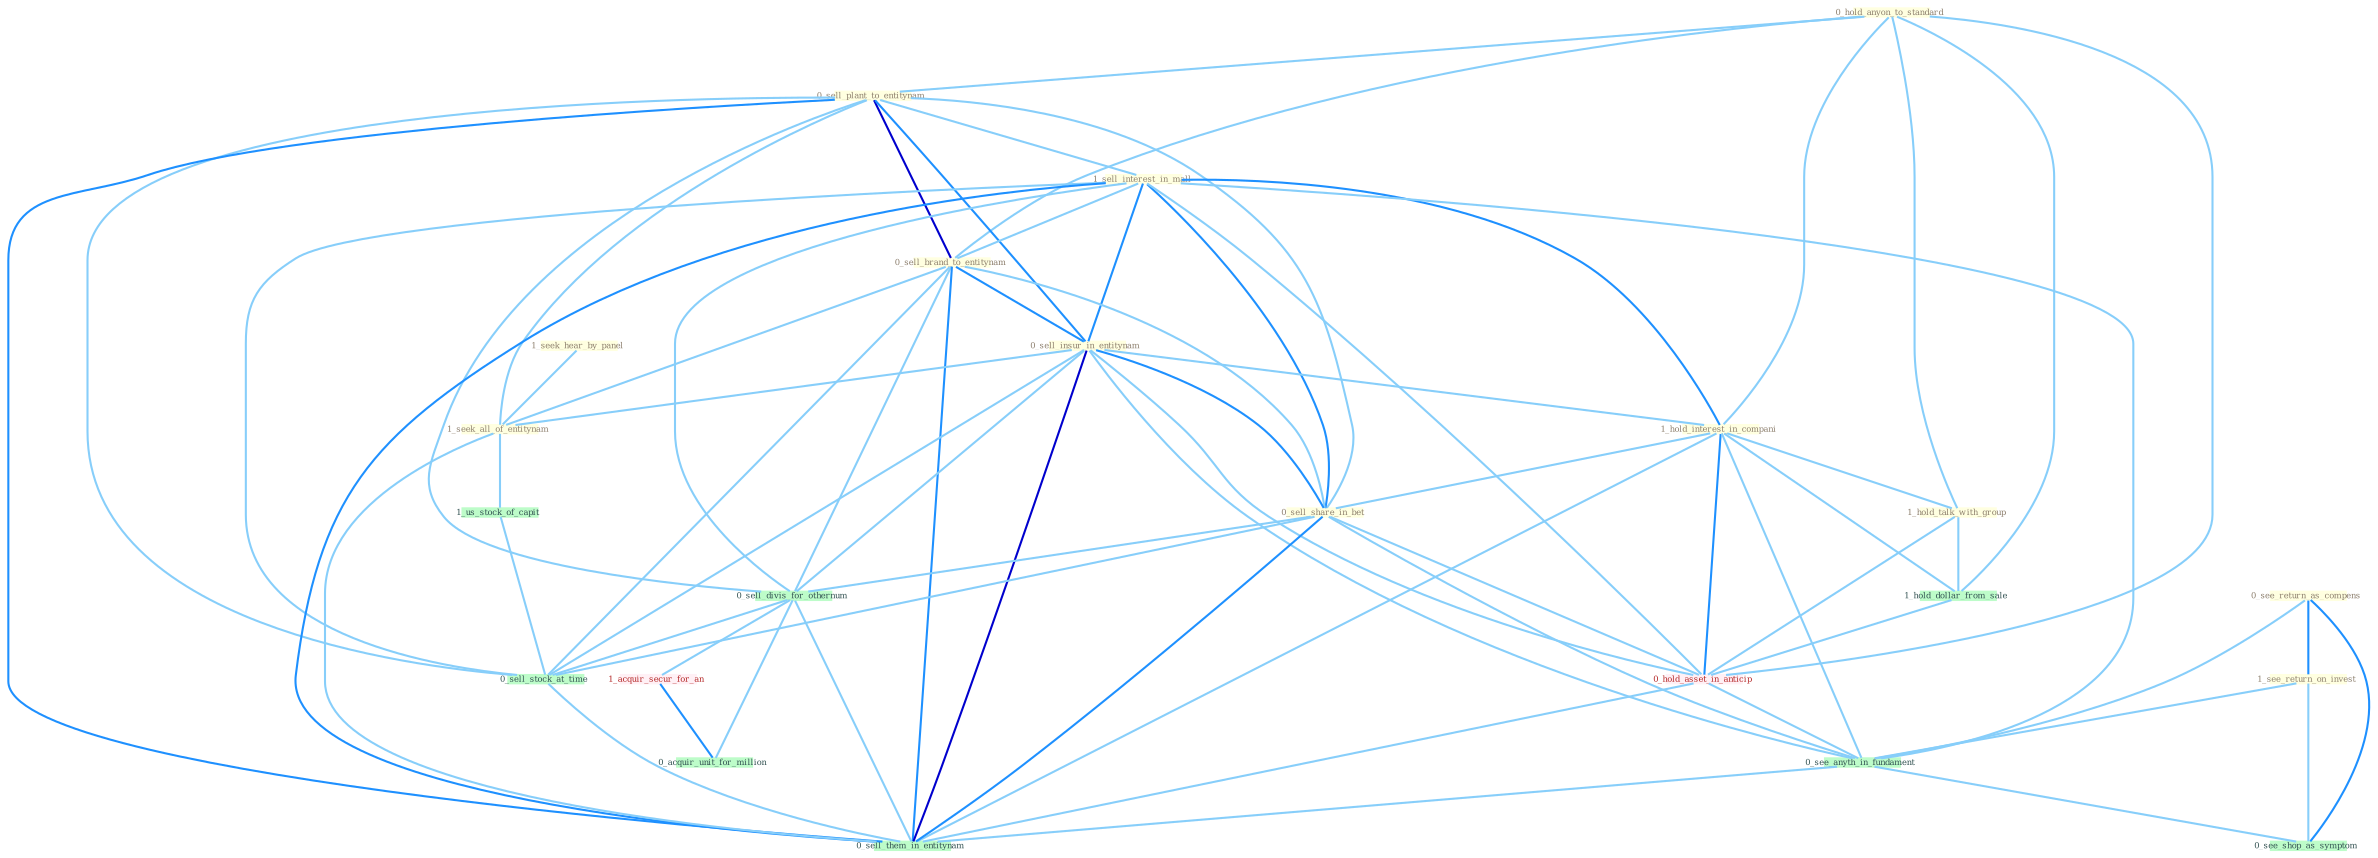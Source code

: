 Graph G{ 
    node
    [shape=polygon,style=filled,width=.5,height=.06,color="#BDFCC9",fixedsize=true,fontsize=4,
    fontcolor="#2f4f4f"];
    {node
    [color="#ffffe0", fontcolor="#8b7d6b"] "0_hold_anyon_to_standard " "0_sell_plant_to_entitynam " "1_sell_interest_in_mall " "0_sell_brand_to_entitynam " "0_sell_insur_in_entitynam " "0_see_return_as_compens " "1_hold_interest_in_compani " "0_sell_share_in_bet " "1_hold_talk_with_group " "1_seek_hear_by_panel " "1_see_return_on_invest " "1_seek_all_of_entitynam "}
{node [color="#fff0f5", fontcolor="#b22222"] "1_acquir_secur_for_an " "0_hold_asset_in_anticip "}
edge [color="#B0E2FF"];

	"0_hold_anyon_to_standard " -- "0_sell_plant_to_entitynam " [w="1", color="#87cefa" ];
	"0_hold_anyon_to_standard " -- "0_sell_brand_to_entitynam " [w="1", color="#87cefa" ];
	"0_hold_anyon_to_standard " -- "1_hold_interest_in_compani " [w="1", color="#87cefa" ];
	"0_hold_anyon_to_standard " -- "1_hold_talk_with_group " [w="1", color="#87cefa" ];
	"0_hold_anyon_to_standard " -- "1_hold_dollar_from_sale " [w="1", color="#87cefa" ];
	"0_hold_anyon_to_standard " -- "0_hold_asset_in_anticip " [w="1", color="#87cefa" ];
	"0_sell_plant_to_entitynam " -- "1_sell_interest_in_mall " [w="1", color="#87cefa" ];
	"0_sell_plant_to_entitynam " -- "0_sell_brand_to_entitynam " [w="3", color="#0000cd" , len=0.6];
	"0_sell_plant_to_entitynam " -- "0_sell_insur_in_entitynam " [w="2", color="#1e90ff" , len=0.8];
	"0_sell_plant_to_entitynam " -- "0_sell_share_in_bet " [w="1", color="#87cefa" ];
	"0_sell_plant_to_entitynam " -- "1_seek_all_of_entitynam " [w="1", color="#87cefa" ];
	"0_sell_plant_to_entitynam " -- "0_sell_divis_for_othernum " [w="1", color="#87cefa" ];
	"0_sell_plant_to_entitynam " -- "0_sell_stock_at_time " [w="1", color="#87cefa" ];
	"0_sell_plant_to_entitynam " -- "0_sell_them_in_entitynam " [w="2", color="#1e90ff" , len=0.8];
	"1_sell_interest_in_mall " -- "0_sell_brand_to_entitynam " [w="1", color="#87cefa" ];
	"1_sell_interest_in_mall " -- "0_sell_insur_in_entitynam " [w="2", color="#1e90ff" , len=0.8];
	"1_sell_interest_in_mall " -- "1_hold_interest_in_compani " [w="2", color="#1e90ff" , len=0.8];
	"1_sell_interest_in_mall " -- "0_sell_share_in_bet " [w="2", color="#1e90ff" , len=0.8];
	"1_sell_interest_in_mall " -- "0_sell_divis_for_othernum " [w="1", color="#87cefa" ];
	"1_sell_interest_in_mall " -- "0_hold_asset_in_anticip " [w="1", color="#87cefa" ];
	"1_sell_interest_in_mall " -- "0_sell_stock_at_time " [w="1", color="#87cefa" ];
	"1_sell_interest_in_mall " -- "0_see_anyth_in_fundament " [w="1", color="#87cefa" ];
	"1_sell_interest_in_mall " -- "0_sell_them_in_entitynam " [w="2", color="#1e90ff" , len=0.8];
	"0_sell_brand_to_entitynam " -- "0_sell_insur_in_entitynam " [w="2", color="#1e90ff" , len=0.8];
	"0_sell_brand_to_entitynam " -- "0_sell_share_in_bet " [w="1", color="#87cefa" ];
	"0_sell_brand_to_entitynam " -- "1_seek_all_of_entitynam " [w="1", color="#87cefa" ];
	"0_sell_brand_to_entitynam " -- "0_sell_divis_for_othernum " [w="1", color="#87cefa" ];
	"0_sell_brand_to_entitynam " -- "0_sell_stock_at_time " [w="1", color="#87cefa" ];
	"0_sell_brand_to_entitynam " -- "0_sell_them_in_entitynam " [w="2", color="#1e90ff" , len=0.8];
	"0_sell_insur_in_entitynam " -- "1_hold_interest_in_compani " [w="1", color="#87cefa" ];
	"0_sell_insur_in_entitynam " -- "0_sell_share_in_bet " [w="2", color="#1e90ff" , len=0.8];
	"0_sell_insur_in_entitynam " -- "1_seek_all_of_entitynam " [w="1", color="#87cefa" ];
	"0_sell_insur_in_entitynam " -- "0_sell_divis_for_othernum " [w="1", color="#87cefa" ];
	"0_sell_insur_in_entitynam " -- "0_hold_asset_in_anticip " [w="1", color="#87cefa" ];
	"0_sell_insur_in_entitynam " -- "0_sell_stock_at_time " [w="1", color="#87cefa" ];
	"0_sell_insur_in_entitynam " -- "0_see_anyth_in_fundament " [w="1", color="#87cefa" ];
	"0_sell_insur_in_entitynam " -- "0_sell_them_in_entitynam " [w="3", color="#0000cd" , len=0.6];
	"0_see_return_as_compens " -- "1_see_return_on_invest " [w="2", color="#1e90ff" , len=0.8];
	"0_see_return_as_compens " -- "0_see_anyth_in_fundament " [w="1", color="#87cefa" ];
	"0_see_return_as_compens " -- "0_see_shop_as_symptom " [w="2", color="#1e90ff" , len=0.8];
	"1_hold_interest_in_compani " -- "0_sell_share_in_bet " [w="1", color="#87cefa" ];
	"1_hold_interest_in_compani " -- "1_hold_talk_with_group " [w="1", color="#87cefa" ];
	"1_hold_interest_in_compani " -- "1_hold_dollar_from_sale " [w="1", color="#87cefa" ];
	"1_hold_interest_in_compani " -- "0_hold_asset_in_anticip " [w="2", color="#1e90ff" , len=0.8];
	"1_hold_interest_in_compani " -- "0_see_anyth_in_fundament " [w="1", color="#87cefa" ];
	"1_hold_interest_in_compani " -- "0_sell_them_in_entitynam " [w="1", color="#87cefa" ];
	"0_sell_share_in_bet " -- "0_sell_divis_for_othernum " [w="1", color="#87cefa" ];
	"0_sell_share_in_bet " -- "0_hold_asset_in_anticip " [w="1", color="#87cefa" ];
	"0_sell_share_in_bet " -- "0_sell_stock_at_time " [w="1", color="#87cefa" ];
	"0_sell_share_in_bet " -- "0_see_anyth_in_fundament " [w="1", color="#87cefa" ];
	"0_sell_share_in_bet " -- "0_sell_them_in_entitynam " [w="2", color="#1e90ff" , len=0.8];
	"1_hold_talk_with_group " -- "1_hold_dollar_from_sale " [w="1", color="#87cefa" ];
	"1_hold_talk_with_group " -- "0_hold_asset_in_anticip " [w="1", color="#87cefa" ];
	"1_seek_hear_by_panel " -- "1_seek_all_of_entitynam " [w="1", color="#87cefa" ];
	"1_see_return_on_invest " -- "0_see_anyth_in_fundament " [w="1", color="#87cefa" ];
	"1_see_return_on_invest " -- "0_see_shop_as_symptom " [w="1", color="#87cefa" ];
	"1_seek_all_of_entitynam " -- "1_us_stock_of_capit " [w="1", color="#87cefa" ];
	"1_seek_all_of_entitynam " -- "0_sell_them_in_entitynam " [w="1", color="#87cefa" ];
	"0_sell_divis_for_othernum " -- "1_acquir_secur_for_an " [w="1", color="#87cefa" ];
	"0_sell_divis_for_othernum " -- "0_sell_stock_at_time " [w="1", color="#87cefa" ];
	"0_sell_divis_for_othernum " -- "0_acquir_unit_for_million " [w="1", color="#87cefa" ];
	"0_sell_divis_for_othernum " -- "0_sell_them_in_entitynam " [w="1", color="#87cefa" ];
	"1_acquir_secur_for_an " -- "0_acquir_unit_for_million " [w="2", color="#1e90ff" , len=0.8];
	"1_us_stock_of_capit " -- "0_sell_stock_at_time " [w="1", color="#87cefa" ];
	"1_hold_dollar_from_sale " -- "0_hold_asset_in_anticip " [w="1", color="#87cefa" ];
	"0_hold_asset_in_anticip " -- "0_see_anyth_in_fundament " [w="1", color="#87cefa" ];
	"0_hold_asset_in_anticip " -- "0_sell_them_in_entitynam " [w="1", color="#87cefa" ];
	"0_sell_stock_at_time " -- "0_sell_them_in_entitynam " [w="1", color="#87cefa" ];
	"0_see_anyth_in_fundament " -- "0_see_shop_as_symptom " [w="1", color="#87cefa" ];
	"0_see_anyth_in_fundament " -- "0_sell_them_in_entitynam " [w="1", color="#87cefa" ];
}